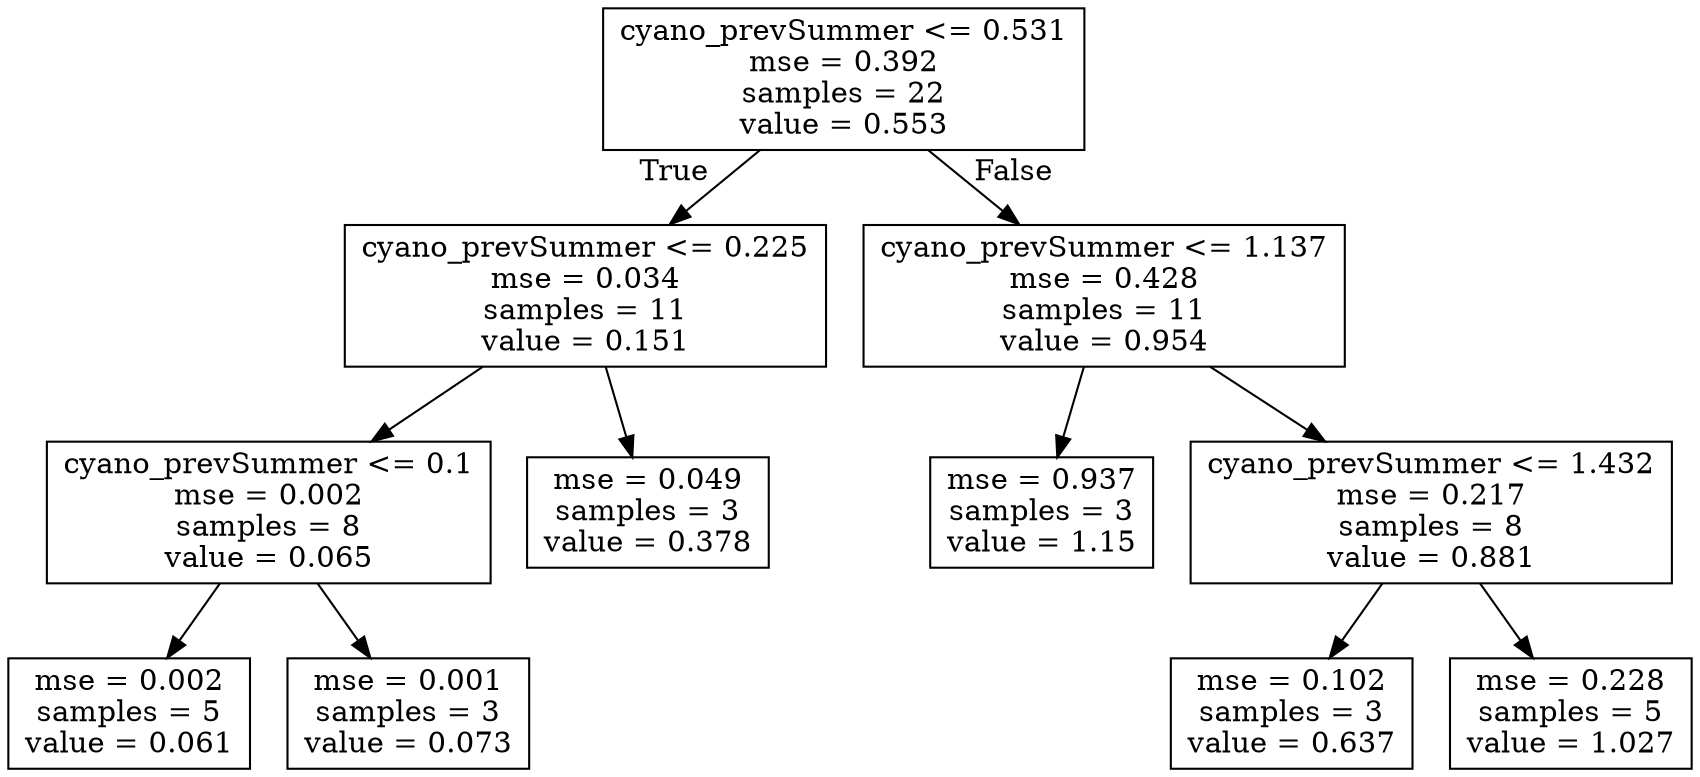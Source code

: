 digraph Tree {
node [shape=box] ;
0 [label="cyano_prevSummer <= 0.531\nmse = 0.392\nsamples = 22\nvalue = 0.553"] ;
1 [label="cyano_prevSummer <= 0.225\nmse = 0.034\nsamples = 11\nvalue = 0.151"] ;
0 -> 1 [labeldistance=2.5, labelangle=45, headlabel="True"] ;
3 [label="cyano_prevSummer <= 0.1\nmse = 0.002\nsamples = 8\nvalue = 0.065"] ;
1 -> 3 ;
9 [label="mse = 0.002\nsamples = 5\nvalue = 0.061"] ;
3 -> 9 ;
10 [label="mse = 0.001\nsamples = 3\nvalue = 0.073"] ;
3 -> 10 ;
4 [label="mse = 0.049\nsamples = 3\nvalue = 0.378"] ;
1 -> 4 ;
2 [label="cyano_prevSummer <= 1.137\nmse = 0.428\nsamples = 11\nvalue = 0.954"] ;
0 -> 2 [labeldistance=2.5, labelangle=-45, headlabel="False"] ;
5 [label="mse = 0.937\nsamples = 3\nvalue = 1.15"] ;
2 -> 5 ;
6 [label="cyano_prevSummer <= 1.432\nmse = 0.217\nsamples = 8\nvalue = 0.881"] ;
2 -> 6 ;
7 [label="mse = 0.102\nsamples = 3\nvalue = 0.637"] ;
6 -> 7 ;
8 [label="mse = 0.228\nsamples = 5\nvalue = 1.027"] ;
6 -> 8 ;
}